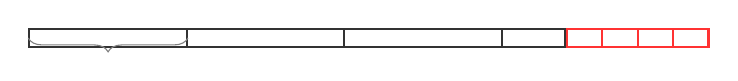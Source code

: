\begin{tikzpicture}[
    every node/.style={draw,font={\footnotesize \bfseries}, minimum width=2cm, text centered, thick, black!80},
]
    
\node (a) at (0,0) {};
\node (b) [on grid,right=2cm of a] {};
\node (c) [on grid,right=2cm of b] {};
\node[minimum width=0.8cm] (d) [on grid,right=1.4cm of c] {};

\node[minimum width=0.45cm,red!80] (ae) [on grid,right=0.65cm of d] {};
\node[minimum width=0.45cm,red!80] (be) [on grid,right=0.45cm of ae] {};
\node[minimum width=0.45cm,red!80] (ce) [on grid,right=0.45cm of be] {};
\node[minimum width=0.45cm,red!80] (de) [on grid,right=0.45cm of ce] {};

\draw [gray,decorate,decoration={brace,amplitude=5pt},xshift=0cm,yshift=2cm]
   (a.east)  -- (a.west);

\end{tikzpicture}
